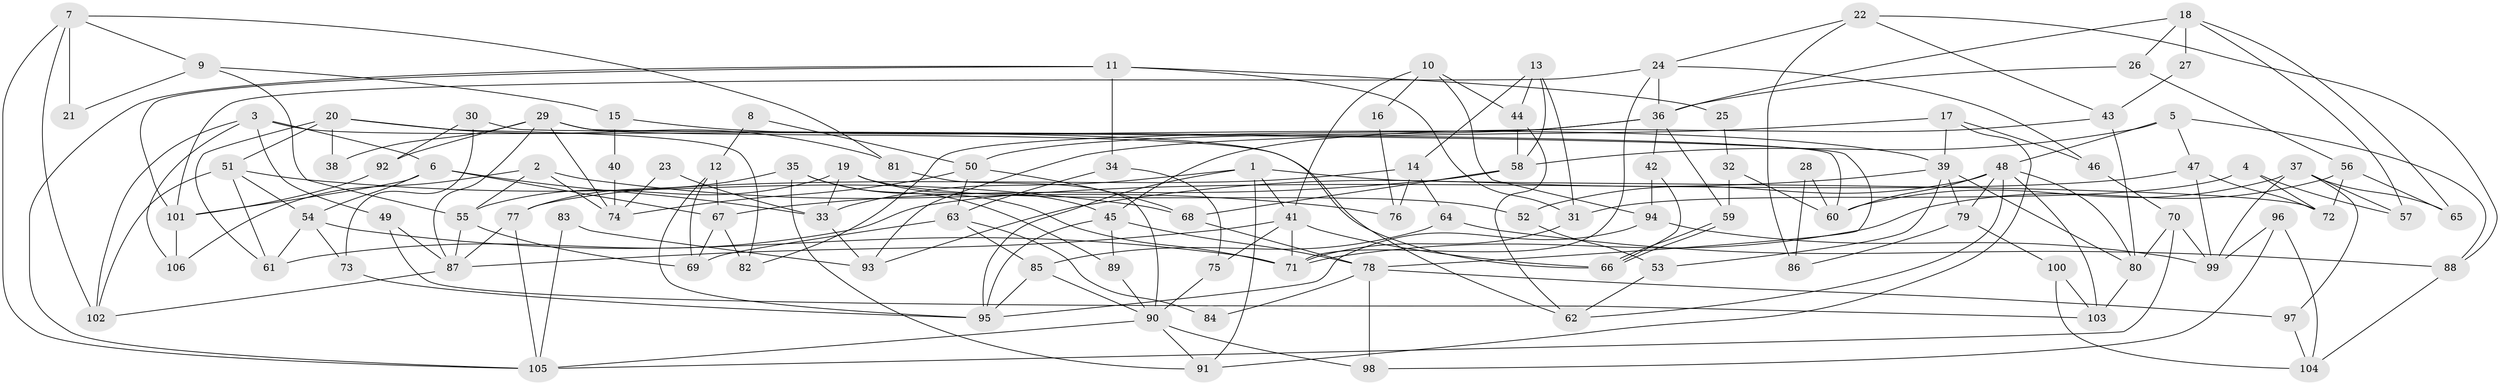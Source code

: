 // Generated by graph-tools (version 1.1) at 2025/50/03/09/25 03:50:15]
// undirected, 106 vertices, 212 edges
graph export_dot {
graph [start="1"]
  node [color=gray90,style=filled];
  1;
  2;
  3;
  4;
  5;
  6;
  7;
  8;
  9;
  10;
  11;
  12;
  13;
  14;
  15;
  16;
  17;
  18;
  19;
  20;
  21;
  22;
  23;
  24;
  25;
  26;
  27;
  28;
  29;
  30;
  31;
  32;
  33;
  34;
  35;
  36;
  37;
  38;
  39;
  40;
  41;
  42;
  43;
  44;
  45;
  46;
  47;
  48;
  49;
  50;
  51;
  52;
  53;
  54;
  55;
  56;
  57;
  58;
  59;
  60;
  61;
  62;
  63;
  64;
  65;
  66;
  67;
  68;
  69;
  70;
  71;
  72;
  73;
  74;
  75;
  76;
  77;
  78;
  79;
  80;
  81;
  82;
  83;
  84;
  85;
  86;
  87;
  88;
  89;
  90;
  91;
  92;
  93;
  94;
  95;
  96;
  97;
  98;
  99;
  100;
  101;
  102;
  103;
  104;
  105;
  106;
  1 -- 91;
  1 -- 41;
  1 -- 33;
  1 -- 72;
  1 -- 95;
  2 -- 55;
  2 -- 74;
  2 -- 76;
  2 -- 106;
  3 -- 106;
  3 -- 102;
  3 -- 6;
  3 -- 49;
  3 -- 66;
  4 -- 57;
  4 -- 72;
  4 -- 31;
  5 -- 48;
  5 -- 58;
  5 -- 47;
  5 -- 88;
  6 -- 54;
  6 -- 33;
  6 -- 67;
  6 -- 101;
  7 -- 81;
  7 -- 102;
  7 -- 9;
  7 -- 21;
  7 -- 105;
  8 -- 12;
  8 -- 50;
  9 -- 55;
  9 -- 15;
  9 -- 21;
  10 -- 94;
  10 -- 44;
  10 -- 16;
  10 -- 41;
  11 -- 105;
  11 -- 31;
  11 -- 25;
  11 -- 34;
  11 -- 101;
  12 -- 67;
  12 -- 95;
  12 -- 69;
  13 -- 58;
  13 -- 31;
  13 -- 14;
  13 -- 44;
  14 -- 77;
  14 -- 64;
  14 -- 76;
  15 -- 39;
  15 -- 40;
  16 -- 76;
  17 -- 93;
  17 -- 46;
  17 -- 39;
  17 -- 91;
  18 -- 65;
  18 -- 36;
  18 -- 26;
  18 -- 27;
  18 -- 57;
  19 -- 52;
  19 -- 33;
  19 -- 45;
  19 -- 55;
  20 -- 82;
  20 -- 61;
  20 -- 38;
  20 -- 51;
  20 -- 81;
  22 -- 24;
  22 -- 88;
  22 -- 43;
  22 -- 86;
  23 -- 33;
  23 -- 74;
  24 -- 101;
  24 -- 71;
  24 -- 36;
  24 -- 46;
  25 -- 32;
  26 -- 36;
  26 -- 56;
  27 -- 43;
  28 -- 86;
  28 -- 60;
  29 -- 87;
  29 -- 78;
  29 -- 38;
  29 -- 62;
  29 -- 74;
  29 -- 92;
  30 -- 73;
  30 -- 92;
  30 -- 60;
  31 -- 71;
  32 -- 60;
  32 -- 59;
  33 -- 93;
  34 -- 75;
  34 -- 63;
  35 -- 71;
  35 -- 91;
  35 -- 77;
  35 -- 89;
  36 -- 50;
  36 -- 42;
  36 -- 59;
  36 -- 82;
  37 -- 97;
  37 -- 99;
  37 -- 57;
  37 -- 60;
  37 -- 65;
  39 -- 80;
  39 -- 53;
  39 -- 79;
  39 -- 93;
  40 -- 74;
  41 -- 66;
  41 -- 71;
  41 -- 75;
  41 -- 87;
  42 -- 66;
  42 -- 94;
  43 -- 45;
  43 -- 80;
  44 -- 62;
  44 -- 58;
  45 -- 95;
  45 -- 78;
  45 -- 89;
  46 -- 70;
  47 -- 99;
  47 -- 61;
  47 -- 72;
  48 -- 60;
  48 -- 79;
  48 -- 52;
  48 -- 62;
  48 -- 80;
  48 -- 103;
  49 -- 103;
  49 -- 87;
  50 -- 68;
  50 -- 63;
  50 -- 74;
  51 -- 54;
  51 -- 61;
  51 -- 68;
  51 -- 102;
  52 -- 53;
  53 -- 62;
  54 -- 61;
  54 -- 71;
  54 -- 73;
  55 -- 87;
  55 -- 69;
  56 -- 72;
  56 -- 65;
  56 -- 71;
  58 -- 67;
  58 -- 68;
  59 -- 66;
  59 -- 66;
  63 -- 69;
  63 -- 84;
  63 -- 85;
  64 -- 85;
  64 -- 88;
  67 -- 69;
  67 -- 82;
  68 -- 78;
  70 -- 80;
  70 -- 105;
  70 -- 99;
  73 -- 95;
  75 -- 90;
  77 -- 87;
  77 -- 105;
  78 -- 84;
  78 -- 97;
  78 -- 98;
  79 -- 100;
  79 -- 86;
  80 -- 103;
  81 -- 90;
  83 -- 93;
  83 -- 105;
  85 -- 90;
  85 -- 95;
  87 -- 102;
  88 -- 104;
  89 -- 90;
  90 -- 105;
  90 -- 91;
  90 -- 98;
  92 -- 101;
  94 -- 95;
  94 -- 99;
  96 -- 98;
  96 -- 99;
  96 -- 104;
  97 -- 104;
  100 -- 103;
  100 -- 104;
  101 -- 106;
}
